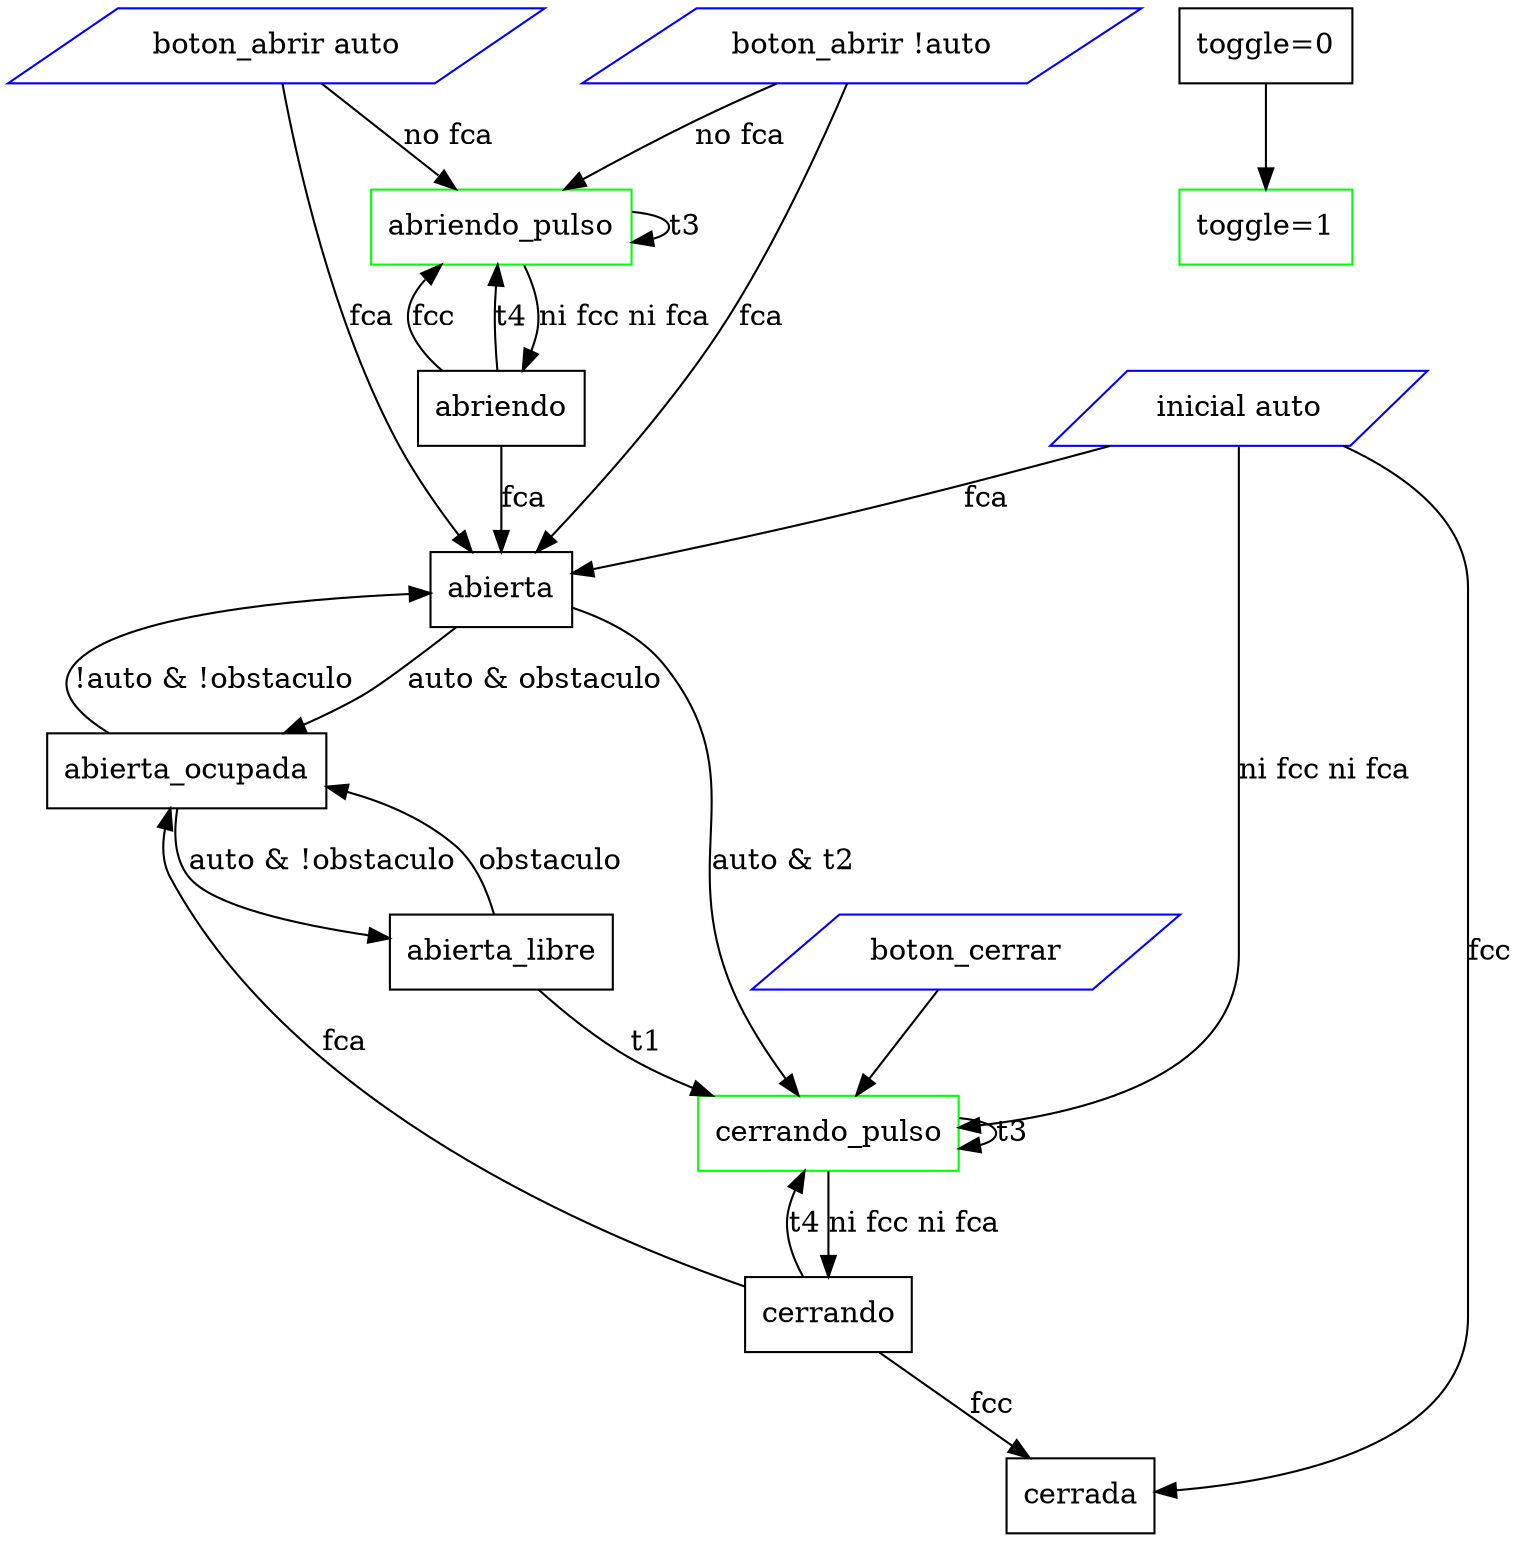 digraph G {

    { 
        "inicial auto" [shape=parallelogram color=blue]
        boton_cerrar [shape=parallelogram color=blue]
        "boton_abrir auto" [shape=parallelogram color=blue]
        "boton_abrir !auto" [shape=parallelogram color=blue]
        abriendo_pulso [shape=box color=green]
        abriendo [shape=box color=black]
        abierta_libre [shape=box color=black]
        abierta_ocupada [shape=box color=black]
        abierta [shape=box color=black]
        cerrando_pulso [shape=box color=green]
        cerrando [shape=box color=black]
        cerrada [shape=box color=black]
        "toggle=1" [shape=box color=green]
        "toggle=0" [shape=box color=black]
    }

    boton_cerrar -> cerrando_pulso
    "boton_abrir auto" -> abriendo_pulso [label="no fca"]
    "boton_abrir auto" -> abierta [label="fca"]
    "boton_abrir !auto" -> abriendo_pulso [label="no fca"]
    "boton_abrir !auto" -> abierta [label="fca"]

    "inicial auto" -> cerrada [label="fcc"]
    "inicial auto" -> abierta [label="fca"]
    "inicial auto" -> cerrando_pulso [label="ni fcc ni fca"]
    abriendo_pulso -> abriendo [label="ni fcc ni fca"]
    abriendo -> abierta [label="fca"]
    abriendo -> abriendo_pulso [label="fcc"]
    abriendo_pulso -> abriendo_pulso [label="t3"]
    abriendo -> abriendo_pulso [label="t4"]
    abierta -> abierta_ocupada [label="auto & obstaculo"]
    abierta_ocupada -> abierta [label="!auto & !obstaculo"]
    abierta -> cerrando_pulso [label="auto & t2"]
    abierta_ocupada -> abierta_libre [label="auto & !obstaculo"]
    abierta_libre -> abierta_ocupada [label="obstaculo"]
    abierta_libre -> cerrando_pulso [label="t1"]
    cerrando_pulso -> cerrando_pulso [label="t3"]
    cerrando -> cerrando_pulso [label="t4"]
    cerrando_pulso -> cerrando [label="ni fcc ni fca"]
    cerrando -> cerrada [label="fcc"]
    cerrando -> abierta_ocupada [label="fca"]

	"toggle=0" -> "toggle=1"
}
